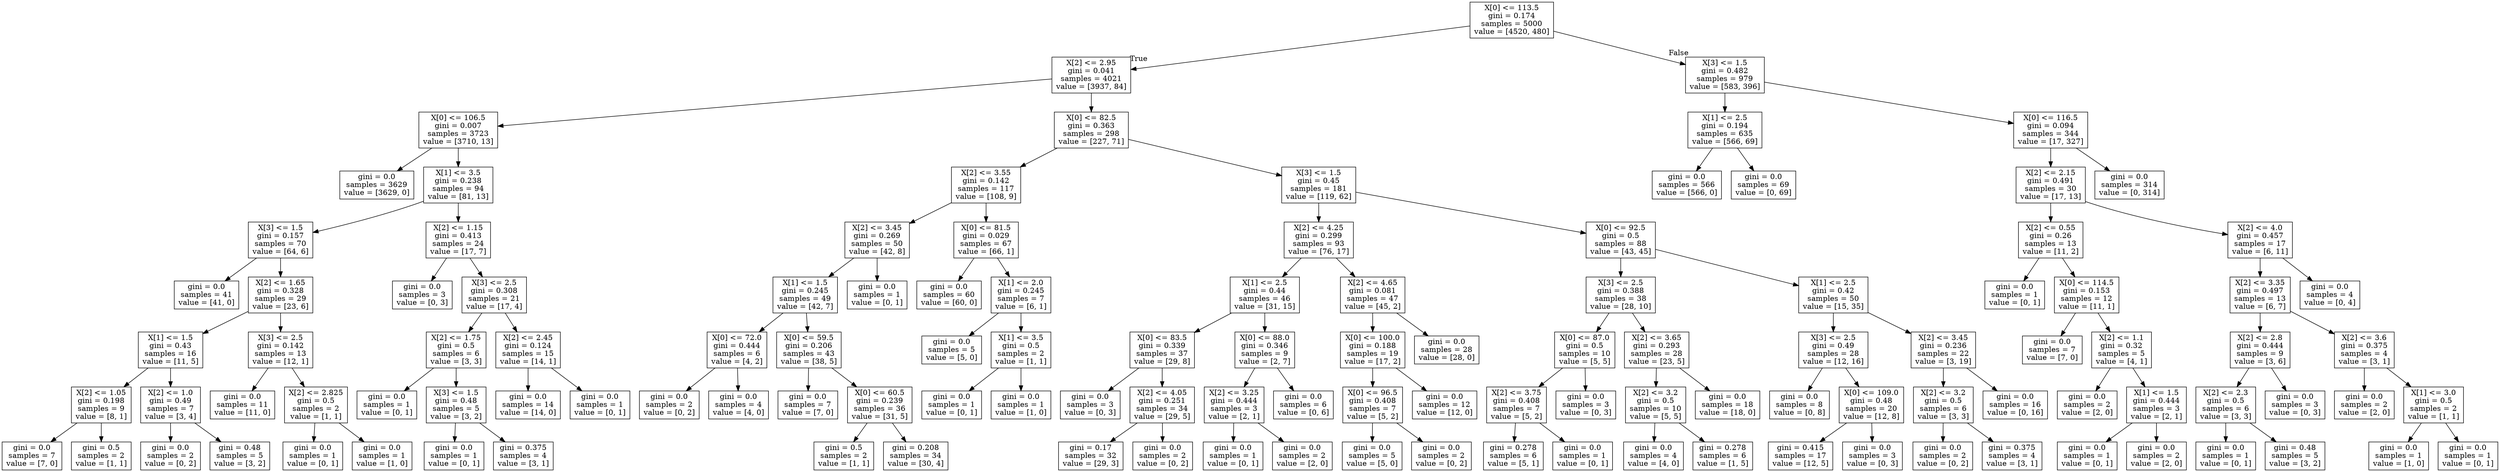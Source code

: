 digraph Tree {
node [shape=box] ;
0 [label="X[0] <= 113.5\ngini = 0.174\nsamples = 5000\nvalue = [4520, 480]"] ;
1 [label="X[2] <= 2.95\ngini = 0.041\nsamples = 4021\nvalue = [3937, 84]"] ;
0 -> 1 [labeldistance=2.5, labelangle=45, headlabel="True"] ;
2 [label="X[0] <= 106.5\ngini = 0.007\nsamples = 3723\nvalue = [3710, 13]"] ;
1 -> 2 ;
3 [label="gini = 0.0\nsamples = 3629\nvalue = [3629, 0]"] ;
2 -> 3 ;
4 [label="X[1] <= 3.5\ngini = 0.238\nsamples = 94\nvalue = [81, 13]"] ;
2 -> 4 ;
5 [label="X[3] <= 1.5\ngini = 0.157\nsamples = 70\nvalue = [64, 6]"] ;
4 -> 5 ;
6 [label="gini = 0.0\nsamples = 41\nvalue = [41, 0]"] ;
5 -> 6 ;
7 [label="X[2] <= 1.65\ngini = 0.328\nsamples = 29\nvalue = [23, 6]"] ;
5 -> 7 ;
8 [label="X[1] <= 1.5\ngini = 0.43\nsamples = 16\nvalue = [11, 5]"] ;
7 -> 8 ;
9 [label="X[2] <= 1.05\ngini = 0.198\nsamples = 9\nvalue = [8, 1]"] ;
8 -> 9 ;
10 [label="gini = 0.0\nsamples = 7\nvalue = [7, 0]"] ;
9 -> 10 ;
11 [label="gini = 0.5\nsamples = 2\nvalue = [1, 1]"] ;
9 -> 11 ;
12 [label="X[2] <= 1.0\ngini = 0.49\nsamples = 7\nvalue = [3, 4]"] ;
8 -> 12 ;
13 [label="gini = 0.0\nsamples = 2\nvalue = [0, 2]"] ;
12 -> 13 ;
14 [label="gini = 0.48\nsamples = 5\nvalue = [3, 2]"] ;
12 -> 14 ;
15 [label="X[3] <= 2.5\ngini = 0.142\nsamples = 13\nvalue = [12, 1]"] ;
7 -> 15 ;
16 [label="gini = 0.0\nsamples = 11\nvalue = [11, 0]"] ;
15 -> 16 ;
17 [label="X[2] <= 2.825\ngini = 0.5\nsamples = 2\nvalue = [1, 1]"] ;
15 -> 17 ;
18 [label="gini = 0.0\nsamples = 1\nvalue = [0, 1]"] ;
17 -> 18 ;
19 [label="gini = 0.0\nsamples = 1\nvalue = [1, 0]"] ;
17 -> 19 ;
20 [label="X[2] <= 1.15\ngini = 0.413\nsamples = 24\nvalue = [17, 7]"] ;
4 -> 20 ;
21 [label="gini = 0.0\nsamples = 3\nvalue = [0, 3]"] ;
20 -> 21 ;
22 [label="X[3] <= 2.5\ngini = 0.308\nsamples = 21\nvalue = [17, 4]"] ;
20 -> 22 ;
23 [label="X[2] <= 1.75\ngini = 0.5\nsamples = 6\nvalue = [3, 3]"] ;
22 -> 23 ;
24 [label="gini = 0.0\nsamples = 1\nvalue = [0, 1]"] ;
23 -> 24 ;
25 [label="X[3] <= 1.5\ngini = 0.48\nsamples = 5\nvalue = [3, 2]"] ;
23 -> 25 ;
26 [label="gini = 0.0\nsamples = 1\nvalue = [0, 1]"] ;
25 -> 26 ;
27 [label="gini = 0.375\nsamples = 4\nvalue = [3, 1]"] ;
25 -> 27 ;
28 [label="X[2] <= 2.45\ngini = 0.124\nsamples = 15\nvalue = [14, 1]"] ;
22 -> 28 ;
29 [label="gini = 0.0\nsamples = 14\nvalue = [14, 0]"] ;
28 -> 29 ;
30 [label="gini = 0.0\nsamples = 1\nvalue = [0, 1]"] ;
28 -> 30 ;
31 [label="X[0] <= 82.5\ngini = 0.363\nsamples = 298\nvalue = [227, 71]"] ;
1 -> 31 ;
32 [label="X[2] <= 3.55\ngini = 0.142\nsamples = 117\nvalue = [108, 9]"] ;
31 -> 32 ;
33 [label="X[2] <= 3.45\ngini = 0.269\nsamples = 50\nvalue = [42, 8]"] ;
32 -> 33 ;
34 [label="X[1] <= 1.5\ngini = 0.245\nsamples = 49\nvalue = [42, 7]"] ;
33 -> 34 ;
35 [label="X[0] <= 72.0\ngini = 0.444\nsamples = 6\nvalue = [4, 2]"] ;
34 -> 35 ;
36 [label="gini = 0.0\nsamples = 2\nvalue = [0, 2]"] ;
35 -> 36 ;
37 [label="gini = 0.0\nsamples = 4\nvalue = [4, 0]"] ;
35 -> 37 ;
38 [label="X[0] <= 59.5\ngini = 0.206\nsamples = 43\nvalue = [38, 5]"] ;
34 -> 38 ;
39 [label="gini = 0.0\nsamples = 7\nvalue = [7, 0]"] ;
38 -> 39 ;
40 [label="X[0] <= 60.5\ngini = 0.239\nsamples = 36\nvalue = [31, 5]"] ;
38 -> 40 ;
41 [label="gini = 0.5\nsamples = 2\nvalue = [1, 1]"] ;
40 -> 41 ;
42 [label="gini = 0.208\nsamples = 34\nvalue = [30, 4]"] ;
40 -> 42 ;
43 [label="gini = 0.0\nsamples = 1\nvalue = [0, 1]"] ;
33 -> 43 ;
44 [label="X[0] <= 81.5\ngini = 0.029\nsamples = 67\nvalue = [66, 1]"] ;
32 -> 44 ;
45 [label="gini = 0.0\nsamples = 60\nvalue = [60, 0]"] ;
44 -> 45 ;
46 [label="X[1] <= 2.0\ngini = 0.245\nsamples = 7\nvalue = [6, 1]"] ;
44 -> 46 ;
47 [label="gini = 0.0\nsamples = 5\nvalue = [5, 0]"] ;
46 -> 47 ;
48 [label="X[1] <= 3.5\ngini = 0.5\nsamples = 2\nvalue = [1, 1]"] ;
46 -> 48 ;
49 [label="gini = 0.0\nsamples = 1\nvalue = [0, 1]"] ;
48 -> 49 ;
50 [label="gini = 0.0\nsamples = 1\nvalue = [1, 0]"] ;
48 -> 50 ;
51 [label="X[3] <= 1.5\ngini = 0.45\nsamples = 181\nvalue = [119, 62]"] ;
31 -> 51 ;
52 [label="X[2] <= 4.25\ngini = 0.299\nsamples = 93\nvalue = [76, 17]"] ;
51 -> 52 ;
53 [label="X[1] <= 2.5\ngini = 0.44\nsamples = 46\nvalue = [31, 15]"] ;
52 -> 53 ;
54 [label="X[0] <= 83.5\ngini = 0.339\nsamples = 37\nvalue = [29, 8]"] ;
53 -> 54 ;
55 [label="gini = 0.0\nsamples = 3\nvalue = [0, 3]"] ;
54 -> 55 ;
56 [label="X[2] <= 4.05\ngini = 0.251\nsamples = 34\nvalue = [29, 5]"] ;
54 -> 56 ;
57 [label="gini = 0.17\nsamples = 32\nvalue = [29, 3]"] ;
56 -> 57 ;
58 [label="gini = 0.0\nsamples = 2\nvalue = [0, 2]"] ;
56 -> 58 ;
59 [label="X[0] <= 88.0\ngini = 0.346\nsamples = 9\nvalue = [2, 7]"] ;
53 -> 59 ;
60 [label="X[2] <= 3.25\ngini = 0.444\nsamples = 3\nvalue = [2, 1]"] ;
59 -> 60 ;
61 [label="gini = 0.0\nsamples = 1\nvalue = [0, 1]"] ;
60 -> 61 ;
62 [label="gini = 0.0\nsamples = 2\nvalue = [2, 0]"] ;
60 -> 62 ;
63 [label="gini = 0.0\nsamples = 6\nvalue = [0, 6]"] ;
59 -> 63 ;
64 [label="X[2] <= 4.65\ngini = 0.081\nsamples = 47\nvalue = [45, 2]"] ;
52 -> 64 ;
65 [label="X[0] <= 100.0\ngini = 0.188\nsamples = 19\nvalue = [17, 2]"] ;
64 -> 65 ;
66 [label="X[0] <= 96.5\ngini = 0.408\nsamples = 7\nvalue = [5, 2]"] ;
65 -> 66 ;
67 [label="gini = 0.0\nsamples = 5\nvalue = [5, 0]"] ;
66 -> 67 ;
68 [label="gini = 0.0\nsamples = 2\nvalue = [0, 2]"] ;
66 -> 68 ;
69 [label="gini = 0.0\nsamples = 12\nvalue = [12, 0]"] ;
65 -> 69 ;
70 [label="gini = 0.0\nsamples = 28\nvalue = [28, 0]"] ;
64 -> 70 ;
71 [label="X[0] <= 92.5\ngini = 0.5\nsamples = 88\nvalue = [43, 45]"] ;
51 -> 71 ;
72 [label="X[3] <= 2.5\ngini = 0.388\nsamples = 38\nvalue = [28, 10]"] ;
71 -> 72 ;
73 [label="X[0] <= 87.0\ngini = 0.5\nsamples = 10\nvalue = [5, 5]"] ;
72 -> 73 ;
74 [label="X[2] <= 3.75\ngini = 0.408\nsamples = 7\nvalue = [5, 2]"] ;
73 -> 74 ;
75 [label="gini = 0.278\nsamples = 6\nvalue = [5, 1]"] ;
74 -> 75 ;
76 [label="gini = 0.0\nsamples = 1\nvalue = [0, 1]"] ;
74 -> 76 ;
77 [label="gini = 0.0\nsamples = 3\nvalue = [0, 3]"] ;
73 -> 77 ;
78 [label="X[2] <= 3.65\ngini = 0.293\nsamples = 28\nvalue = [23, 5]"] ;
72 -> 78 ;
79 [label="X[2] <= 3.2\ngini = 0.5\nsamples = 10\nvalue = [5, 5]"] ;
78 -> 79 ;
80 [label="gini = 0.0\nsamples = 4\nvalue = [4, 0]"] ;
79 -> 80 ;
81 [label="gini = 0.278\nsamples = 6\nvalue = [1, 5]"] ;
79 -> 81 ;
82 [label="gini = 0.0\nsamples = 18\nvalue = [18, 0]"] ;
78 -> 82 ;
83 [label="X[1] <= 2.5\ngini = 0.42\nsamples = 50\nvalue = [15, 35]"] ;
71 -> 83 ;
84 [label="X[3] <= 2.5\ngini = 0.49\nsamples = 28\nvalue = [12, 16]"] ;
83 -> 84 ;
85 [label="gini = 0.0\nsamples = 8\nvalue = [0, 8]"] ;
84 -> 85 ;
86 [label="X[0] <= 109.0\ngini = 0.48\nsamples = 20\nvalue = [12, 8]"] ;
84 -> 86 ;
87 [label="gini = 0.415\nsamples = 17\nvalue = [12, 5]"] ;
86 -> 87 ;
88 [label="gini = 0.0\nsamples = 3\nvalue = [0, 3]"] ;
86 -> 88 ;
89 [label="X[2] <= 3.45\ngini = 0.236\nsamples = 22\nvalue = [3, 19]"] ;
83 -> 89 ;
90 [label="X[2] <= 3.2\ngini = 0.5\nsamples = 6\nvalue = [3, 3]"] ;
89 -> 90 ;
91 [label="gini = 0.0\nsamples = 2\nvalue = [0, 2]"] ;
90 -> 91 ;
92 [label="gini = 0.375\nsamples = 4\nvalue = [3, 1]"] ;
90 -> 92 ;
93 [label="gini = 0.0\nsamples = 16\nvalue = [0, 16]"] ;
89 -> 93 ;
94 [label="X[3] <= 1.5\ngini = 0.482\nsamples = 979\nvalue = [583, 396]"] ;
0 -> 94 [labeldistance=2.5, labelangle=-45, headlabel="False"] ;
95 [label="X[1] <= 2.5\ngini = 0.194\nsamples = 635\nvalue = [566, 69]"] ;
94 -> 95 ;
96 [label="gini = 0.0\nsamples = 566\nvalue = [566, 0]"] ;
95 -> 96 ;
97 [label="gini = 0.0\nsamples = 69\nvalue = [0, 69]"] ;
95 -> 97 ;
98 [label="X[0] <= 116.5\ngini = 0.094\nsamples = 344\nvalue = [17, 327]"] ;
94 -> 98 ;
99 [label="X[2] <= 2.15\ngini = 0.491\nsamples = 30\nvalue = [17, 13]"] ;
98 -> 99 ;
100 [label="X[2] <= 0.55\ngini = 0.26\nsamples = 13\nvalue = [11, 2]"] ;
99 -> 100 ;
101 [label="gini = 0.0\nsamples = 1\nvalue = [0, 1]"] ;
100 -> 101 ;
102 [label="X[0] <= 114.5\ngini = 0.153\nsamples = 12\nvalue = [11, 1]"] ;
100 -> 102 ;
103 [label="gini = 0.0\nsamples = 7\nvalue = [7, 0]"] ;
102 -> 103 ;
104 [label="X[2] <= 1.1\ngini = 0.32\nsamples = 5\nvalue = [4, 1]"] ;
102 -> 104 ;
105 [label="gini = 0.0\nsamples = 2\nvalue = [2, 0]"] ;
104 -> 105 ;
106 [label="X[1] <= 1.5\ngini = 0.444\nsamples = 3\nvalue = [2, 1]"] ;
104 -> 106 ;
107 [label="gini = 0.0\nsamples = 1\nvalue = [0, 1]"] ;
106 -> 107 ;
108 [label="gini = 0.0\nsamples = 2\nvalue = [2, 0]"] ;
106 -> 108 ;
109 [label="X[2] <= 4.0\ngini = 0.457\nsamples = 17\nvalue = [6, 11]"] ;
99 -> 109 ;
110 [label="X[2] <= 3.35\ngini = 0.497\nsamples = 13\nvalue = [6, 7]"] ;
109 -> 110 ;
111 [label="X[2] <= 2.8\ngini = 0.444\nsamples = 9\nvalue = [3, 6]"] ;
110 -> 111 ;
112 [label="X[2] <= 2.3\ngini = 0.5\nsamples = 6\nvalue = [3, 3]"] ;
111 -> 112 ;
113 [label="gini = 0.0\nsamples = 1\nvalue = [0, 1]"] ;
112 -> 113 ;
114 [label="gini = 0.48\nsamples = 5\nvalue = [3, 2]"] ;
112 -> 114 ;
115 [label="gini = 0.0\nsamples = 3\nvalue = [0, 3]"] ;
111 -> 115 ;
116 [label="X[2] <= 3.6\ngini = 0.375\nsamples = 4\nvalue = [3, 1]"] ;
110 -> 116 ;
117 [label="gini = 0.0\nsamples = 2\nvalue = [2, 0]"] ;
116 -> 117 ;
118 [label="X[1] <= 3.0\ngini = 0.5\nsamples = 2\nvalue = [1, 1]"] ;
116 -> 118 ;
119 [label="gini = 0.0\nsamples = 1\nvalue = [1, 0]"] ;
118 -> 119 ;
120 [label="gini = 0.0\nsamples = 1\nvalue = [0, 1]"] ;
118 -> 120 ;
121 [label="gini = 0.0\nsamples = 4\nvalue = [0, 4]"] ;
109 -> 121 ;
122 [label="gini = 0.0\nsamples = 314\nvalue = [0, 314]"] ;
98 -> 122 ;
}